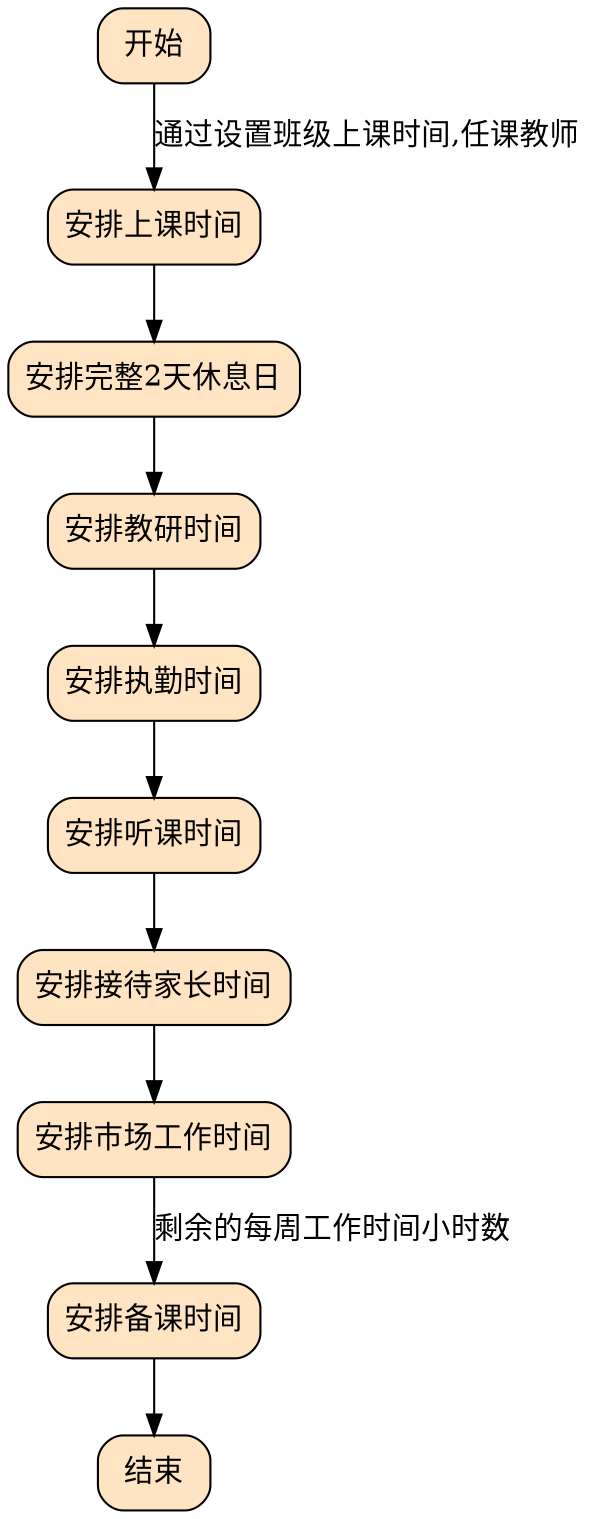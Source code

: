 digraph {
    node [shape="box", style="rounded,filled", fillcolor="bisque"]
        安排上课时间 -> 安排完整2天休息日 -> 安排教研时间 ->
        安排执勤时间 -> 安排听课时间 -> 安排接待家长时间 ->
        安排市场工作时间

        开始 -> 安排上课时间[label="通过设置班级上课时间,任课教师"]
        安排市场工作时间 -> 安排备课时间[label="剩余的每周工作时间小时数"]
        安排备课时间 -> 结束
}
